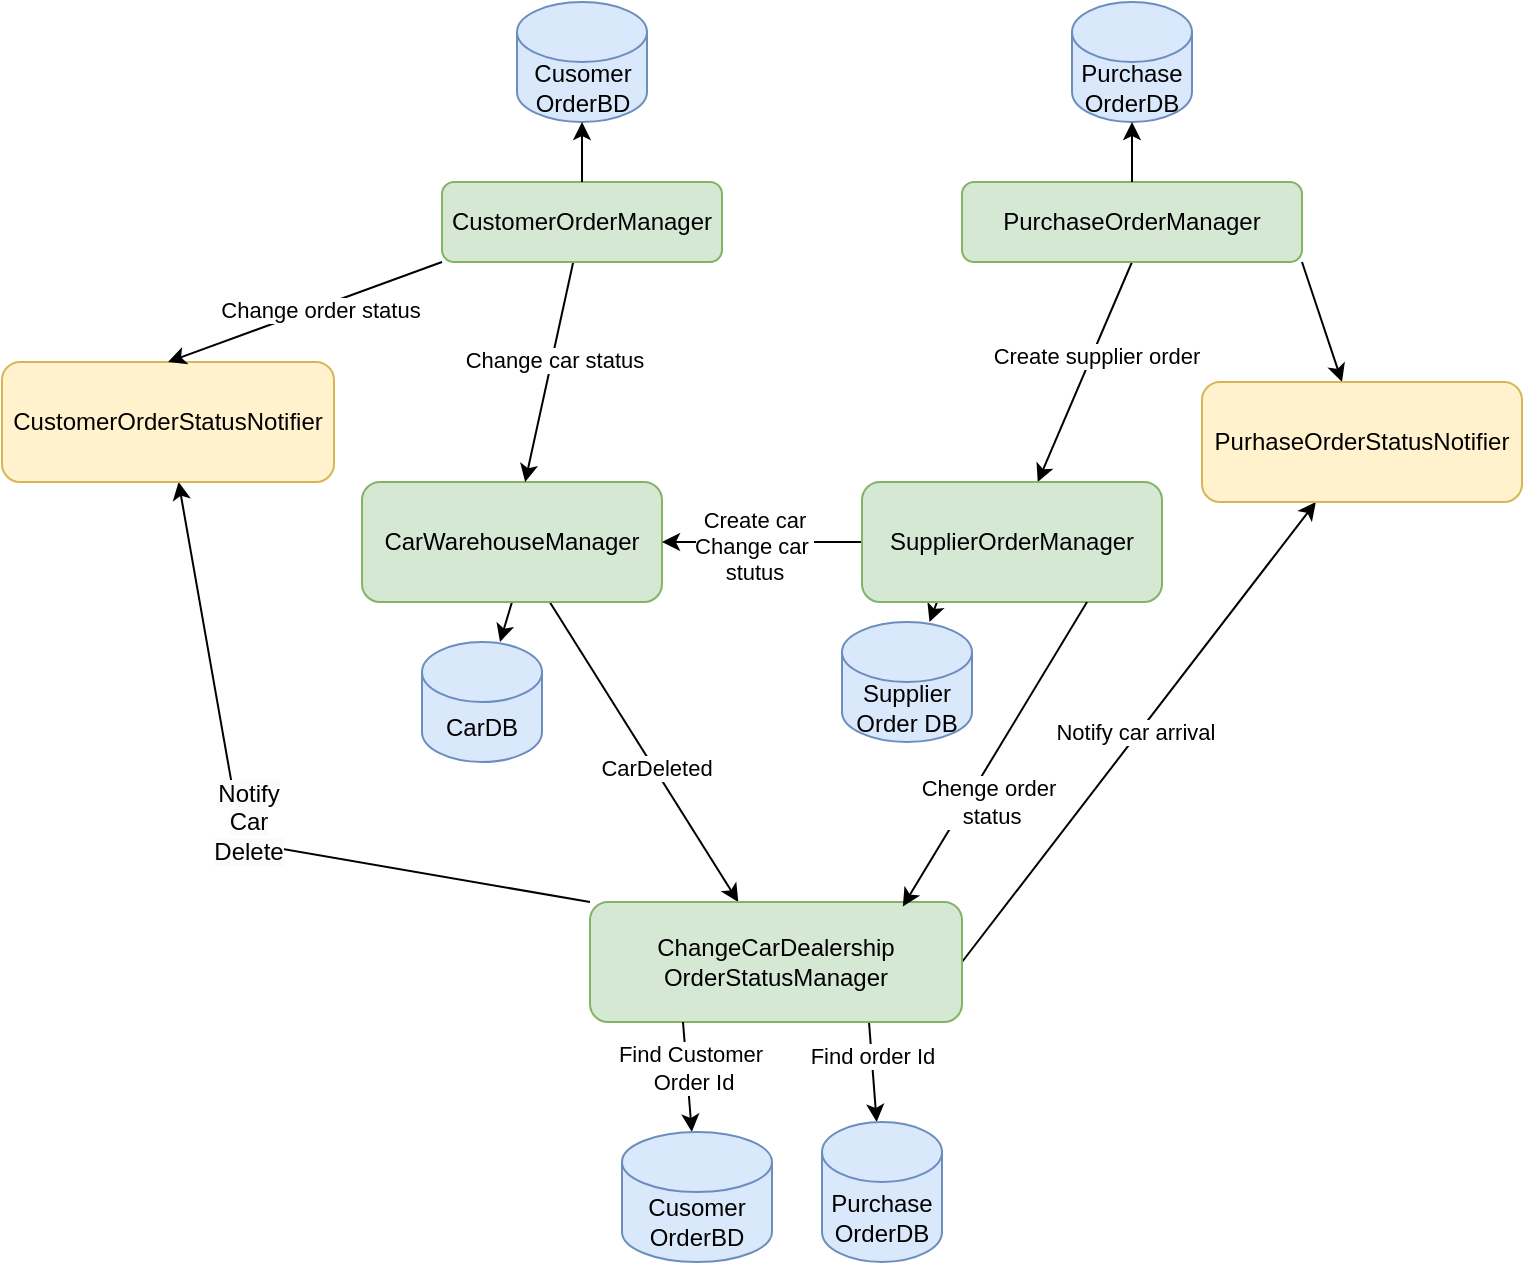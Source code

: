 <mxfile version="24.1.0" type="device">
  <diagram name="Сторінка-1" id="uAzbx7v3SxuRT0PB5ymo">
    <mxGraphModel dx="1050" dy="621" grid="1" gridSize="10" guides="1" tooltips="1" connect="1" arrows="1" fold="1" page="1" pageScale="1" pageWidth="827" pageHeight="1169" math="0" shadow="0">
      <root>
        <mxCell id="0" />
        <mxCell id="1" parent="0" />
        <mxCell id="nWtQAn88ZrS0DdybVbt5-3" style="rounded=0;orthogonalLoop=1;jettySize=auto;html=1;exitX=0.5;exitY=1;exitDx=0;exitDy=0;" parent="1" source="nWtQAn88ZrS0DdybVbt5-1" target="nWtQAn88ZrS0DdybVbt5-2" edge="1">
          <mxGeometry relative="1" as="geometry" />
        </mxCell>
        <mxCell id="nWtQAn88ZrS0DdybVbt5-6" value="" style="rounded=0;orthogonalLoop=1;jettySize=auto;html=1;" parent="1" source="nWtQAn88ZrS0DdybVbt5-1" target="nWtQAn88ZrS0DdybVbt5-5" edge="1">
          <mxGeometry relative="1" as="geometry" />
        </mxCell>
        <mxCell id="nWtQAn88ZrS0DdybVbt5-7" value="CarDeleted" style="edgeLabel;html=1;align=center;verticalAlign=middle;resizable=0;points=[];" parent="nWtQAn88ZrS0DdybVbt5-6" vertex="1" connectable="0">
          <mxGeometry x="0.104" y="1" relative="1" as="geometry">
            <mxPoint as="offset" />
          </mxGeometry>
        </mxCell>
        <mxCell id="nWtQAn88ZrS0DdybVbt5-1" value="CarWarehouseManager" style="rounded=1;whiteSpace=wrap;html=1;fillColor=#d5e8d4;strokeColor=#82b366;" parent="1" vertex="1">
          <mxGeometry x="280" y="310" width="150" height="60" as="geometry" />
        </mxCell>
        <mxCell id="nWtQAn88ZrS0DdybVbt5-2" value="CarDB" style="shape=cylinder3;whiteSpace=wrap;html=1;boundedLbl=1;backgroundOutline=1;size=15;fillColor=#dae8fc;strokeColor=#6c8ebf;" parent="1" vertex="1">
          <mxGeometry x="310" y="390" width="60" height="60" as="geometry" />
        </mxCell>
        <mxCell id="nWtQAn88ZrS0DdybVbt5-10" value="" style="rounded=0;orthogonalLoop=1;jettySize=auto;html=1;exitX=0;exitY=0;exitDx=0;exitDy=0;" parent="1" source="nWtQAn88ZrS0DdybVbt5-5" target="nWtQAn88ZrS0DdybVbt5-9" edge="1">
          <mxGeometry relative="1" as="geometry">
            <mxPoint x="600" y="580" as="sourcePoint" />
            <Array as="points">
              <mxPoint x="220" y="490" />
            </Array>
          </mxGeometry>
        </mxCell>
        <mxCell id="nWtQAn88ZrS0DdybVbt5-11" value="&lt;span style=&quot;font-size: 12px; text-wrap: wrap; background-color: rgb(251, 251, 251);&quot;&gt;Notify Car Delete&lt;/span&gt;" style="edgeLabel;html=1;align=center;verticalAlign=middle;resizable=0;points=[];" parent="nWtQAn88ZrS0DdybVbt5-10" vertex="1" connectable="0">
          <mxGeometry x="-0.135" y="-1" relative="1" as="geometry">
            <mxPoint x="-18" y="-13" as="offset" />
          </mxGeometry>
        </mxCell>
        <mxCell id="nWtQAn88ZrS0DdybVbt5-42" style="rounded=0;orthogonalLoop=1;jettySize=auto;html=1;exitX=0.75;exitY=1;exitDx=0;exitDy=0;" parent="1" source="nWtQAn88ZrS0DdybVbt5-5" target="nWtQAn88ZrS0DdybVbt5-41" edge="1">
          <mxGeometry relative="1" as="geometry" />
        </mxCell>
        <mxCell id="nWtQAn88ZrS0DdybVbt5-43" value="Find order Id" style="edgeLabel;html=1;align=center;verticalAlign=middle;resizable=0;points=[];" parent="nWtQAn88ZrS0DdybVbt5-42" vertex="1" connectable="0">
          <mxGeometry x="-0.338" relative="1" as="geometry">
            <mxPoint as="offset" />
          </mxGeometry>
        </mxCell>
        <mxCell id="nWtQAn88ZrS0DdybVbt5-44" style="rounded=0;orthogonalLoop=1;jettySize=auto;html=1;exitX=1;exitY=0.5;exitDx=0;exitDy=0;" parent="1" source="nWtQAn88ZrS0DdybVbt5-5" target="nWtQAn88ZrS0DdybVbt5-35" edge="1">
          <mxGeometry relative="1" as="geometry">
            <Array as="points" />
          </mxGeometry>
        </mxCell>
        <mxCell id="nWtQAn88ZrS0DdybVbt5-45" value="Notify car arrival&amp;nbsp;" style="edgeLabel;html=1;align=center;verticalAlign=middle;resizable=0;points=[];" parent="nWtQAn88ZrS0DdybVbt5-44" vertex="1" connectable="0">
          <mxGeometry x="0.003" y="1" relative="1" as="geometry">
            <mxPoint y="1" as="offset" />
          </mxGeometry>
        </mxCell>
        <mxCell id="nWtQAn88ZrS0DdybVbt5-5" value="ChangeCarDealership&lt;div&gt;OrderStatusManager&lt;/div&gt;" style="rounded=1;whiteSpace=wrap;html=1;fillColor=#d5e8d4;strokeColor=#82b366;" parent="1" vertex="1">
          <mxGeometry x="394" y="520" width="186" height="60" as="geometry" />
        </mxCell>
        <mxCell id="nWtQAn88ZrS0DdybVbt5-17" style="rounded=0;orthogonalLoop=1;jettySize=auto;html=1;exitX=0.25;exitY=1;exitDx=0;exitDy=0;" parent="1" source="nWtQAn88ZrS0DdybVbt5-5" target="nWtQAn88ZrS0DdybVbt5-14" edge="1">
          <mxGeometry relative="1" as="geometry">
            <mxPoint x="320" y="730" as="sourcePoint" />
          </mxGeometry>
        </mxCell>
        <mxCell id="nWtQAn88ZrS0DdybVbt5-18" value="Find Customer&lt;div&gt;&amp;nbsp;Order Id&lt;/div&gt;" style="edgeLabel;html=1;align=center;verticalAlign=middle;resizable=0;points=[];" parent="nWtQAn88ZrS0DdybVbt5-17" vertex="1" connectable="0">
          <mxGeometry x="-0.176" y="1" relative="1" as="geometry">
            <mxPoint as="offset" />
          </mxGeometry>
        </mxCell>
        <mxCell id="nWtQAn88ZrS0DdybVbt5-9" value="CustomerOrderStatusNotifier" style="rounded=1;whiteSpace=wrap;html=1;fillColor=#fff2cc;strokeColor=#d6b656;" parent="1" vertex="1">
          <mxGeometry x="100" y="250" width="166" height="60" as="geometry" />
        </mxCell>
        <mxCell id="nWtQAn88ZrS0DdybVbt5-14" value="Cusomer&lt;div&gt;OrderBD&lt;/div&gt;" style="shape=cylinder3;whiteSpace=wrap;html=1;boundedLbl=1;backgroundOutline=1;size=15;fillColor=#dae8fc;strokeColor=#6c8ebf;" parent="1" vertex="1">
          <mxGeometry x="410" y="635" width="75" height="65" as="geometry" />
        </mxCell>
        <mxCell id="nWtQAn88ZrS0DdybVbt5-23" style="rounded=0;orthogonalLoop=1;jettySize=auto;html=1;" parent="1" source="nWtQAn88ZrS0DdybVbt5-20" target="nWtQAn88ZrS0DdybVbt5-1" edge="1">
          <mxGeometry relative="1" as="geometry" />
        </mxCell>
        <mxCell id="nWtQAn88ZrS0DdybVbt5-24" value="Change car status" style="edgeLabel;html=1;align=center;verticalAlign=middle;resizable=0;points=[];" parent="nWtQAn88ZrS0DdybVbt5-23" vertex="1" connectable="0">
          <mxGeometry x="-0.114" y="1" relative="1" as="geometry">
            <mxPoint as="offset" />
          </mxGeometry>
        </mxCell>
        <mxCell id="nWtQAn88ZrS0DdybVbt5-25" style="rounded=0;orthogonalLoop=1;jettySize=auto;html=1;exitX=0;exitY=1;exitDx=0;exitDy=0;entryX=0.5;entryY=0;entryDx=0;entryDy=0;" parent="1" source="nWtQAn88ZrS0DdybVbt5-20" target="nWtQAn88ZrS0DdybVbt5-9" edge="1">
          <mxGeometry relative="1" as="geometry" />
        </mxCell>
        <mxCell id="nWtQAn88ZrS0DdybVbt5-26" value="Change order status" style="edgeLabel;html=1;align=center;verticalAlign=middle;resizable=0;points=[];" parent="nWtQAn88ZrS0DdybVbt5-25" vertex="1" connectable="0">
          <mxGeometry x="-0.102" y="1" relative="1" as="geometry">
            <mxPoint as="offset" />
          </mxGeometry>
        </mxCell>
        <mxCell id="nWtQAn88ZrS0DdybVbt5-20" value="CustomerOrderManager" style="rounded=1;whiteSpace=wrap;html=1;fillColor=#d5e8d4;strokeColor=#82b366;" parent="1" vertex="1">
          <mxGeometry x="320" y="160" width="140" height="40" as="geometry" />
        </mxCell>
        <mxCell id="nWtQAn88ZrS0DdybVbt5-21" value="Cusomer&lt;div&gt;OrderBD&lt;/div&gt;" style="shape=cylinder3;whiteSpace=wrap;html=1;boundedLbl=1;backgroundOutline=1;size=15;fillColor=#dae8fc;strokeColor=#6c8ebf;" parent="1" vertex="1">
          <mxGeometry x="357.5" y="70" width="65" height="60" as="geometry" />
        </mxCell>
        <mxCell id="nWtQAn88ZrS0DdybVbt5-36" style="rounded=0;orthogonalLoop=1;jettySize=auto;html=1;exitX=1;exitY=1;exitDx=0;exitDy=0;" parent="1" source="nWtQAn88ZrS0DdybVbt5-27" target="nWtQAn88ZrS0DdybVbt5-35" edge="1">
          <mxGeometry relative="1" as="geometry" />
        </mxCell>
        <mxCell id="nWtQAn88ZrS0DdybVbt5-40" style="rounded=0;orthogonalLoop=1;jettySize=auto;html=1;exitX=0.5;exitY=1;exitDx=0;exitDy=0;" parent="1" source="nWtQAn88ZrS0DdybVbt5-27" target="nWtQAn88ZrS0DdybVbt5-37" edge="1">
          <mxGeometry relative="1" as="geometry" />
        </mxCell>
        <mxCell id="nWtQAn88ZrS0DdybVbt5-48" value="Create supplier order" style="edgeLabel;html=1;align=center;verticalAlign=middle;resizable=0;points=[];" parent="nWtQAn88ZrS0DdybVbt5-40" vertex="1" connectable="0">
          <mxGeometry x="-0.166" y="2" relative="1" as="geometry">
            <mxPoint as="offset" />
          </mxGeometry>
        </mxCell>
        <mxCell id="nWtQAn88ZrS0DdybVbt5-27" value="PurchaseOrderManager" style="rounded=1;whiteSpace=wrap;html=1;fillColor=#d5e8d4;strokeColor=#82b366;" parent="1" vertex="1">
          <mxGeometry x="580" y="160" width="170" height="40" as="geometry" />
        </mxCell>
        <mxCell id="nWtQAn88ZrS0DdybVbt5-28" value="Purchase&lt;div&gt;OrderDB&lt;/div&gt;" style="shape=cylinder3;whiteSpace=wrap;html=1;boundedLbl=1;backgroundOutline=1;size=15;fillColor=#dae8fc;strokeColor=#6c8ebf;" parent="1" vertex="1">
          <mxGeometry x="635" y="70" width="60" height="60" as="geometry" />
        </mxCell>
        <mxCell id="nWtQAn88ZrS0DdybVbt5-32" style="edgeStyle=orthogonalEdgeStyle;rounded=0;orthogonalLoop=1;jettySize=auto;html=1;exitX=0.5;exitY=0;exitDx=0;exitDy=0;entryX=0.5;entryY=1;entryDx=0;entryDy=0;entryPerimeter=0;" parent="1" source="nWtQAn88ZrS0DdybVbt5-20" target="nWtQAn88ZrS0DdybVbt5-21" edge="1">
          <mxGeometry relative="1" as="geometry" />
        </mxCell>
        <mxCell id="nWtQAn88ZrS0DdybVbt5-34" style="rounded=0;orthogonalLoop=1;jettySize=auto;html=1;exitX=0.5;exitY=0;exitDx=0;exitDy=0;entryX=0.5;entryY=1;entryDx=0;entryDy=0;entryPerimeter=0;" parent="1" source="nWtQAn88ZrS0DdybVbt5-27" target="nWtQAn88ZrS0DdybVbt5-28" edge="1">
          <mxGeometry relative="1" as="geometry" />
        </mxCell>
        <mxCell id="nWtQAn88ZrS0DdybVbt5-35" value="PurhaseOrderStatusNotifier" style="rounded=1;whiteSpace=wrap;html=1;fillColor=#fff2cc;strokeColor=#d6b656;" parent="1" vertex="1">
          <mxGeometry x="700" y="260" width="160" height="60" as="geometry" />
        </mxCell>
        <mxCell id="nWtQAn88ZrS0DdybVbt5-39" style="rounded=0;orthogonalLoop=1;jettySize=auto;html=1;exitX=0.25;exitY=1;exitDx=0;exitDy=0;" parent="1" source="nWtQAn88ZrS0DdybVbt5-37" target="nWtQAn88ZrS0DdybVbt5-38" edge="1">
          <mxGeometry relative="1" as="geometry" />
        </mxCell>
        <mxCell id="nWtQAn88ZrS0DdybVbt5-49" style="edgeStyle=orthogonalEdgeStyle;rounded=0;orthogonalLoop=1;jettySize=auto;html=1;exitX=0;exitY=0.5;exitDx=0;exitDy=0;entryX=1;entryY=0.5;entryDx=0;entryDy=0;" parent="1" source="nWtQAn88ZrS0DdybVbt5-37" target="nWtQAn88ZrS0DdybVbt5-1" edge="1">
          <mxGeometry relative="1" as="geometry" />
        </mxCell>
        <mxCell id="nWtQAn88ZrS0DdybVbt5-50" value="Create car&lt;br&gt;Change car&amp;nbsp;&lt;br&gt;stutus" style="edgeLabel;html=1;align=center;verticalAlign=middle;resizable=0;points=[];" parent="nWtQAn88ZrS0DdybVbt5-49" vertex="1" connectable="0">
          <mxGeometry x="0.081" y="2" relative="1" as="geometry">
            <mxPoint as="offset" />
          </mxGeometry>
        </mxCell>
        <mxCell id="nWtQAn88ZrS0DdybVbt5-37" value="SupplierOrderManager" style="rounded=1;whiteSpace=wrap;html=1;fillColor=#d5e8d4;strokeColor=#82b366;" parent="1" vertex="1">
          <mxGeometry x="530" y="310" width="150" height="60" as="geometry" />
        </mxCell>
        <mxCell id="nWtQAn88ZrS0DdybVbt5-38" value="Supplier Order DB" style="shape=cylinder3;whiteSpace=wrap;html=1;boundedLbl=1;backgroundOutline=1;size=15;fillColor=#dae8fc;strokeColor=#6c8ebf;" parent="1" vertex="1">
          <mxGeometry x="520" y="380" width="65" height="60" as="geometry" />
        </mxCell>
        <mxCell id="nWtQAn88ZrS0DdybVbt5-41" value="Purchase&lt;div&gt;OrderDB&lt;/div&gt;" style="shape=cylinder3;whiteSpace=wrap;html=1;boundedLbl=1;backgroundOutline=1;size=15;fillColor=#dae8fc;strokeColor=#6c8ebf;" parent="1" vertex="1">
          <mxGeometry x="510" y="630" width="60" height="70" as="geometry" />
        </mxCell>
        <mxCell id="nWtQAn88ZrS0DdybVbt5-46" style="rounded=0;orthogonalLoop=1;jettySize=auto;html=1;exitX=0.75;exitY=1;exitDx=0;exitDy=0;entryX=0.841;entryY=0.037;entryDx=0;entryDy=0;entryPerimeter=0;" parent="1" source="nWtQAn88ZrS0DdybVbt5-37" target="nWtQAn88ZrS0DdybVbt5-5" edge="1">
          <mxGeometry relative="1" as="geometry" />
        </mxCell>
        <mxCell id="nWtQAn88ZrS0DdybVbt5-51" value="Chenge order&lt;div&gt;&amp;nbsp;status&lt;/div&gt;" style="edgeLabel;html=1;align=center;verticalAlign=middle;resizable=0;points=[];" parent="nWtQAn88ZrS0DdybVbt5-46" vertex="1" connectable="0">
          <mxGeometry x="0.107" y="1" relative="1" as="geometry">
            <mxPoint y="15" as="offset" />
          </mxGeometry>
        </mxCell>
      </root>
    </mxGraphModel>
  </diagram>
</mxfile>
